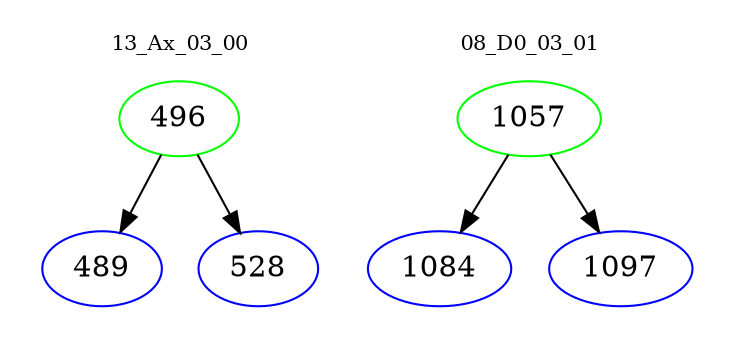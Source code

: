 digraph{
subgraph cluster_0 {
color = white
label = "13_Ax_03_00";
fontsize=10;
T0_496 [label="496", color="green"]
T0_496 -> T0_489 [color="black"]
T0_489 [label="489", color="blue"]
T0_496 -> T0_528 [color="black"]
T0_528 [label="528", color="blue"]
}
subgraph cluster_1 {
color = white
label = "08_D0_03_01";
fontsize=10;
T1_1057 [label="1057", color="green"]
T1_1057 -> T1_1084 [color="black"]
T1_1084 [label="1084", color="blue"]
T1_1057 -> T1_1097 [color="black"]
T1_1097 [label="1097", color="blue"]
}
}

